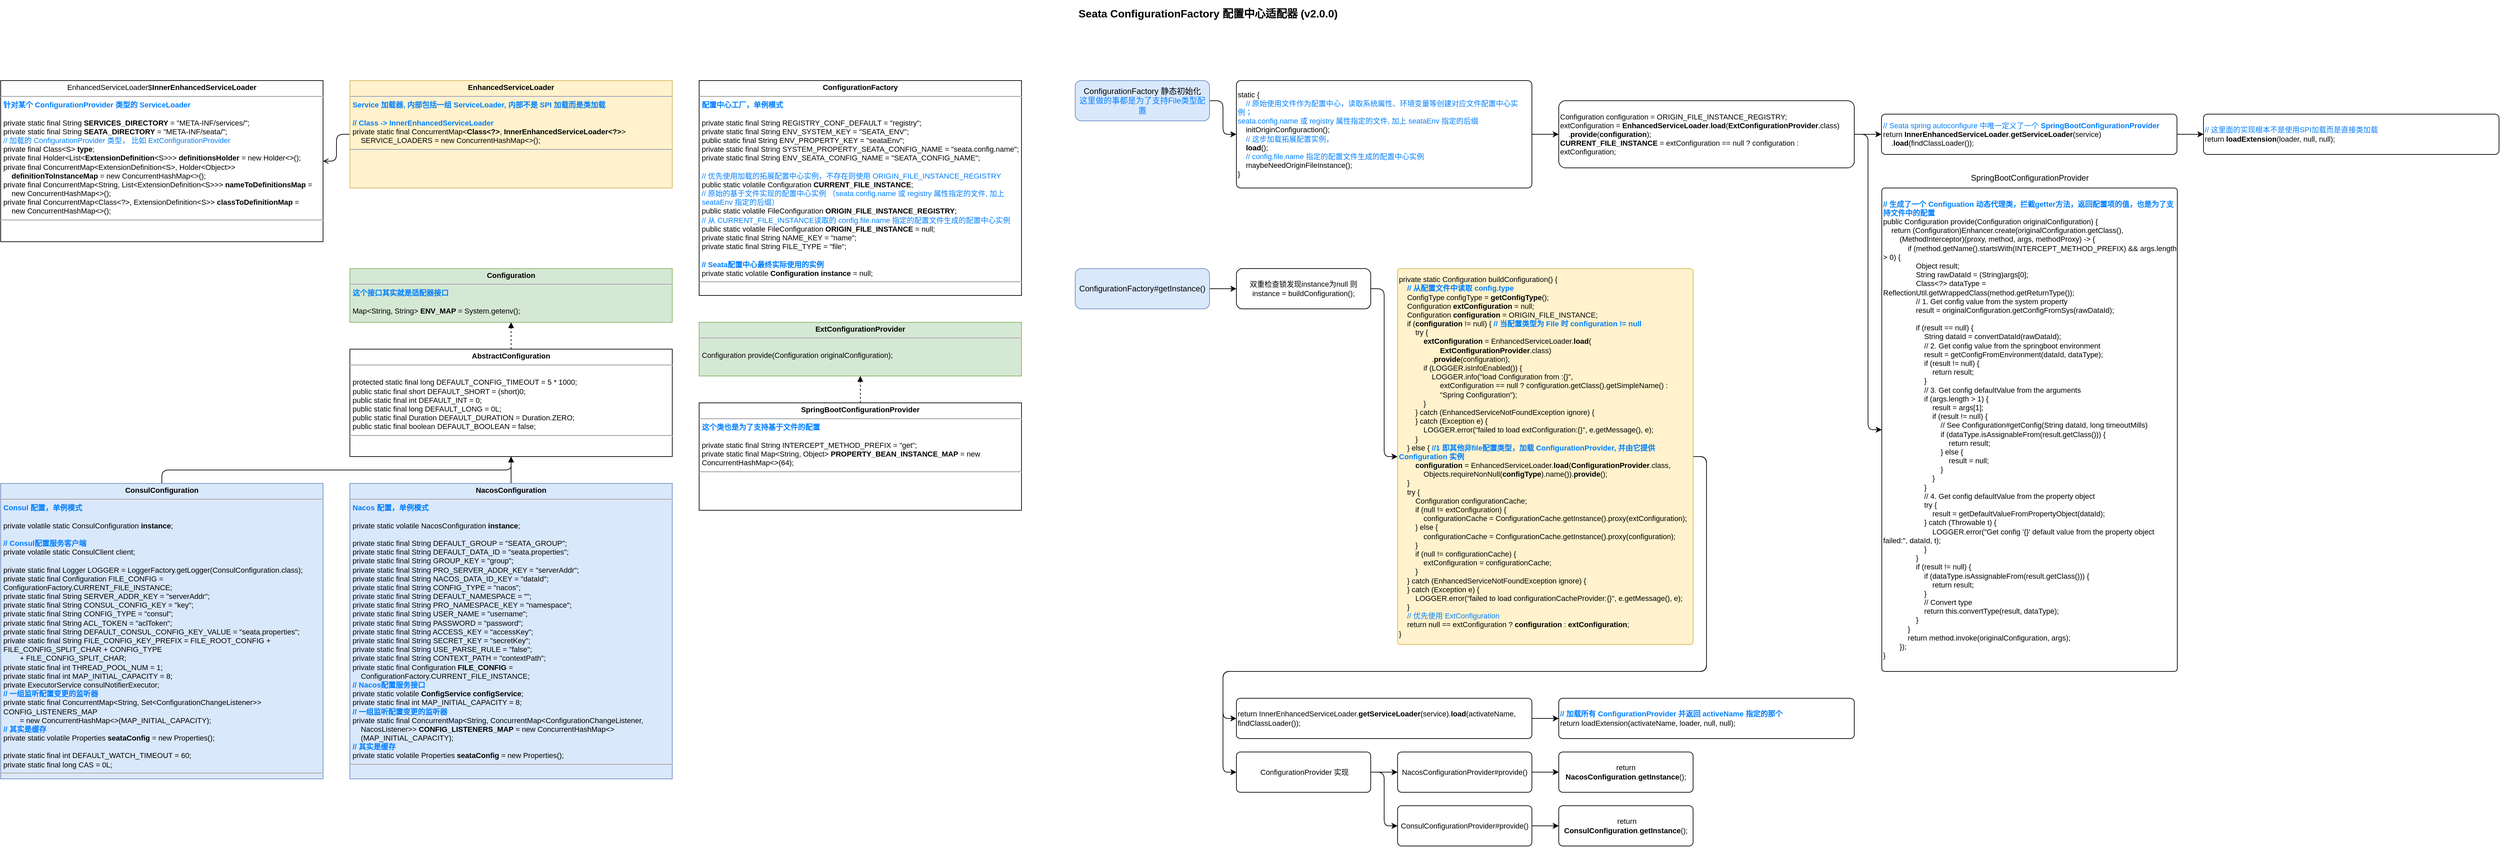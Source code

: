 <mxfile version="21.6.5" type="device">
  <diagram name="第 1 页" id="FqIYc_zt7q6oJe4R-_Ym">
    <mxGraphModel dx="3341" dy="1034" grid="1" gridSize="10" guides="1" tooltips="1" connect="1" arrows="1" fold="1" page="1" pageScale="1" pageWidth="827" pageHeight="1169" math="0" shadow="0">
      <root>
        <mxCell id="0" />
        <mxCell id="1" parent="0" />
        <mxCell id="ArM1LGA4sBmxIhtIo9-b-1" value="&lt;h1 style=&quot;font-size: 16px;&quot;&gt;&lt;font style=&quot;font-size: 16px;&quot;&gt;Seata ConfigurationFactory 配置中心适配器 (v2.0.0)&lt;/font&gt;&lt;/h1&gt;&lt;div&gt;&lt;br&gt;&lt;br&gt;&lt;/div&gt;&lt;p&gt;&lt;/p&gt;" style="text;html=1;strokeColor=none;fillColor=none;spacing=5;spacingTop=-20;whiteSpace=wrap;overflow=hidden;rounded=0;" vertex="1" parent="1">
          <mxGeometry x="40" y="10" width="620" height="70" as="geometry" />
        </mxCell>
        <mxCell id="ArM1LGA4sBmxIhtIo9-b-4" value="" style="edgeStyle=orthogonalEdgeStyle;rounded=1;orthogonalLoop=1;jettySize=auto;html=1;" edge="1" parent="1" source="ArM1LGA4sBmxIhtIo9-b-2" target="ArM1LGA4sBmxIhtIo9-b-3">
          <mxGeometry relative="1" as="geometry" />
        </mxCell>
        <mxCell id="ArM1LGA4sBmxIhtIo9-b-2" value="ConfigurationFactory#getInstance()" style="rounded=1;whiteSpace=wrap;html=1;fillColor=#dae8fc;strokeColor=#6c8ebf;" vertex="1" parent="1">
          <mxGeometry x="40" y="400" width="200" height="60" as="geometry" />
        </mxCell>
        <mxCell id="ArM1LGA4sBmxIhtIo9-b-35" value="" style="edgeStyle=orthogonalEdgeStyle;rounded=1;orthogonalLoop=1;jettySize=auto;html=1;fontSize=11;" edge="1" parent="1" source="ArM1LGA4sBmxIhtIo9-b-3" target="ArM1LGA4sBmxIhtIo9-b-34">
          <mxGeometry relative="1" as="geometry" />
        </mxCell>
        <mxCell id="ArM1LGA4sBmxIhtIo9-b-3" value="双重检查锁发现instance为null 则&lt;br style=&quot;font-size: 11px;&quot;&gt;instance = buildConfiguration();" style="rounded=1;whiteSpace=wrap;html=1;fontSize=11;" vertex="1" parent="1">
          <mxGeometry x="280" y="400" width="200" height="60" as="geometry" />
        </mxCell>
        <mxCell id="ArM1LGA4sBmxIhtIo9-b-7" value="" style="edgeStyle=orthogonalEdgeStyle;rounded=1;orthogonalLoop=1;jettySize=auto;html=1;" edge="1" parent="1" source="ArM1LGA4sBmxIhtIo9-b-5" target="ArM1LGA4sBmxIhtIo9-b-6">
          <mxGeometry relative="1" as="geometry" />
        </mxCell>
        <mxCell id="ArM1LGA4sBmxIhtIo9-b-5" value="ConfigurationFactory 静态初始化&lt;br&gt;&lt;font color=&quot;#007fff&quot;&gt;这里做的事都是为了支持File类型配置&lt;/font&gt;" style="rounded=1;whiteSpace=wrap;html=1;fillColor=#dae8fc;strokeColor=#6c8ebf;" vertex="1" parent="1">
          <mxGeometry x="40" y="120" width="200" height="60" as="geometry" />
        </mxCell>
        <mxCell id="ArM1LGA4sBmxIhtIo9-b-10" value="" style="edgeStyle=orthogonalEdgeStyle;rounded=1;orthogonalLoop=1;jettySize=auto;html=1;" edge="1" parent="1" source="ArM1LGA4sBmxIhtIo9-b-6" target="ArM1LGA4sBmxIhtIo9-b-9">
          <mxGeometry relative="1" as="geometry" />
        </mxCell>
        <mxCell id="ArM1LGA4sBmxIhtIo9-b-6" value="&lt;div style=&quot;font-size: 11px;&quot;&gt;static {&lt;/div&gt;&lt;div style=&quot;font-size: 11px;&quot;&gt;&amp;nbsp;&lt;font color=&quot;#007fff&quot;&gt; &amp;nbsp; // 原始使用文件作为配置中心，读取系统属性、环境变量等创建对应文件配置中心实例；&lt;/font&gt;&lt;/div&gt;&lt;font color=&quot;#007fff&quot;&gt;seata.config.name 或 registry 属性指定的文件, 加上 seataEnv 指定的后缀&lt;/font&gt;&lt;div style=&quot;font-size: 11px;&quot;&gt;&amp;nbsp; &amp;nbsp; initOriginConfiguraction();&lt;/div&gt;&lt;div style=&quot;font-size: 11px;&quot;&gt;&lt;font color=&quot;#007fff&quot;&gt;&amp;nbsp; &amp;nbsp; // 这步加载拓展配置实例，&lt;/font&gt;&lt;/div&gt;&lt;div style=&quot;font-size: 11px;&quot;&gt;&amp;nbsp; &amp;nbsp; &lt;b&gt;load&lt;/b&gt;();&lt;/div&gt;&lt;div style=&quot;font-size: 11px;&quot;&gt;&lt;font color=&quot;#007fff&quot;&gt;&amp;nbsp; &amp;nbsp; //&amp;nbsp;config.file.name 指定的配置文件生成的配置中心实例&lt;/font&gt;&lt;/div&gt;&lt;div style=&quot;font-size: 11px;&quot;&gt;&amp;nbsp; &amp;nbsp; maybeNeedOriginFileInstance();&lt;/div&gt;&lt;div style=&quot;font-size: 11px;&quot;&gt;}&lt;/div&gt;" style="rounded=1;whiteSpace=wrap;html=1;align=left;arcSize=4;fontSize=11;" vertex="1" parent="1">
          <mxGeometry x="280" y="120" width="440" height="160" as="geometry" />
        </mxCell>
        <mxCell id="ArM1LGA4sBmxIhtIo9-b-8" value="&lt;p style=&quot;margin: 4px 0px 0px; text-align: center; font-size: 11px;&quot;&gt;&lt;b style=&quot;font-size: 11px;&quot;&gt;ConfigurationFactory&lt;/b&gt;&lt;br style=&quot;font-size: 11px;&quot;&gt;&lt;/p&gt;&lt;hr style=&quot;font-size: 11px;&quot;&gt;&lt;p style=&quot;margin: 0px 0px 0px 4px; font-size: 11px;&quot;&gt;&lt;b&gt;&lt;font color=&quot;#007fff&quot;&gt;配置中心工厂，单例模式&lt;/font&gt;&lt;/b&gt;&lt;/p&gt;&lt;p style=&quot;margin: 0px 0px 0px 4px; font-size: 11px;&quot;&gt;&lt;br&gt;&lt;/p&gt;&lt;p style=&quot;margin: 0px 0px 0px 4px; font-size: 11px;&quot;&gt;private static final String REGISTRY_CONF_DEFAULT = &quot;registry&quot;;&lt;/p&gt;&lt;p style=&quot;margin: 0px 0px 0px 4px; font-size: 11px;&quot;&gt;private static final String ENV_SYSTEM_KEY = &quot;SEATA_ENV&quot;;&lt;/p&gt;&lt;p style=&quot;margin: 0px 0px 0px 4px; font-size: 11px;&quot;&gt;public static final String ENV_PROPERTY_KEY = &quot;seataEnv&quot;;&lt;/p&gt;&lt;p style=&quot;margin: 0px 0px 0px 4px; font-size: 11px;&quot;&gt;private static final String SYSTEM_PROPERTY_SEATA_CONFIG_NAME = &quot;seata.config.name&quot;;&lt;/p&gt;&lt;p style=&quot;margin: 0px 0px 0px 4px; font-size: 11px;&quot;&gt;private static final String ENV_SEATA_CONFIG_NAME = &quot;SEATA_CONFIG_NAME&quot;;&lt;/p&gt;&lt;p style=&quot;margin: 0px 0px 0px 4px; font-size: 11px;&quot;&gt;&lt;br&gt;&lt;/p&gt;&lt;p style=&quot;margin: 0px 0px 0px 4px; font-size: 11px;&quot;&gt;&lt;font color=&quot;#007fff&quot;&gt;// 优先使用加载的拓展配置中心实例，不存在则使用&amp;nbsp;ORIGIN_FILE_INSTANCE_REGISTRY&lt;/font&gt;&lt;/p&gt;&lt;p style=&quot;margin: 0px 0px 0px 4px; font-size: 11px;&quot;&gt;public static volatile Configuration &lt;b&gt;CURRENT_FILE_INSTANCE&lt;/b&gt;;&lt;/p&gt;&lt;p style=&quot;margin: 0px 0px 0px 4px; font-size: 11px;&quot;&gt;&lt;font color=&quot;#007fff&quot;&gt;// 原始的基于文件实现的配置中心实例 （seata.config.name 或 registry 属性指定的文件, 加上 seataEnv 指定的后缀）&lt;/font&gt;&lt;/p&gt;&lt;p style=&quot;margin: 0px 0px 0px 4px; font-size: 11px;&quot;&gt;public static volatile FileConfiguration &lt;b&gt;ORIGIN_FILE_INSTANCE_REGISTRY&lt;/b&gt;;&lt;/p&gt;&lt;p style=&quot;margin: 0px 0px 0px 4px; font-size: 11px;&quot;&gt;&lt;font color=&quot;#007fff&quot;&gt;// 从 CURRENT_FILE_INSTANCE读取的&amp;nbsp;&lt;/font&gt;&lt;font color=&quot;#007fff&quot;&gt;config.file.name 指定的配置文件生成的配置中心实例&lt;/font&gt;&lt;/p&gt;&lt;p style=&quot;margin: 0px 0px 0px 4px; font-size: 11px;&quot;&gt;public static volatile FileConfiguration &lt;b&gt;ORIGIN_FILE_INSTANCE&lt;/b&gt; = null;&lt;/p&gt;&lt;p style=&quot;margin: 0px 0px 0px 4px;&quot;&gt;private static final String NAME_KEY = &quot;name&quot;;&lt;/p&gt;&lt;p style=&quot;margin: 0px 0px 0px 4px;&quot;&gt;private static final String FILE_TYPE = &quot;file&quot;;&lt;/p&gt;&lt;p style=&quot;margin: 0px 0px 0px 4px;&quot;&gt;&lt;span style=&quot;background-color: initial;&quot;&gt;&lt;br&gt;&lt;/span&gt;&lt;/p&gt;&lt;p style=&quot;margin: 0px 0px 0px 4px;&quot;&gt;&lt;span style=&quot;background-color: initial;&quot;&gt;&lt;b&gt;&lt;font color=&quot;#007fff&quot;&gt;// Seata配置中心最终实际使用的实例&lt;/font&gt;&lt;/b&gt;&lt;/span&gt;&lt;/p&gt;&lt;p style=&quot;margin: 0px 0px 0px 4px;&quot;&gt;&lt;span style=&quot;background-color: initial;&quot;&gt;private static volatile &lt;b&gt;Configuration&lt;/b&gt; &lt;b&gt;instance&lt;/b&gt; = null;&lt;/span&gt;&lt;br&gt;&lt;/p&gt;&lt;hr style=&quot;font-size: 11px;&quot;&gt;&lt;p style=&quot;margin: 0px 0px 0px 4px; font-size: 11px;&quot;&gt;&lt;br&gt;&lt;/p&gt;" style="verticalAlign=top;align=left;overflow=fill;fontSize=11;fontFamily=Helvetica;html=1;whiteSpace=wrap;" vertex="1" parent="1">
          <mxGeometry x="-520" y="120" width="480" height="320" as="geometry" />
        </mxCell>
        <mxCell id="ArM1LGA4sBmxIhtIo9-b-22" value="" style="edgeStyle=orthogonalEdgeStyle;rounded=1;orthogonalLoop=1;jettySize=auto;html=1;" edge="1" parent="1" source="ArM1LGA4sBmxIhtIo9-b-9" target="ArM1LGA4sBmxIhtIo9-b-21">
          <mxGeometry relative="1" as="geometry" />
        </mxCell>
        <mxCell id="ArM1LGA4sBmxIhtIo9-b-32" style="edgeStyle=orthogonalEdgeStyle;rounded=1;orthogonalLoop=1;jettySize=auto;html=1;exitX=1;exitY=0.5;exitDx=0;exitDy=0;entryX=0;entryY=0.5;entryDx=0;entryDy=0;" edge="1" parent="1" source="ArM1LGA4sBmxIhtIo9-b-9" target="ArM1LGA4sBmxIhtIo9-b-29">
          <mxGeometry relative="1" as="geometry" />
        </mxCell>
        <mxCell id="ArM1LGA4sBmxIhtIo9-b-9" value="&lt;div style=&quot;&quot;&gt;Configuration configuration = ORIGIN_FILE_INSTANCE_REGISTRY;&lt;br&gt;&lt;/div&gt;&lt;div style=&quot;&quot;&gt;extConfiguration = &lt;b&gt;EnhancedServiceLoader&lt;/b&gt;.&lt;b&gt;load&lt;/b&gt;(&lt;b&gt;ExtConfigurationProvider&lt;/b&gt;.class)&lt;br&gt;&amp;nbsp; &amp;nbsp; .&lt;b&gt;provide&lt;/b&gt;(&lt;b&gt;configuration&lt;/b&gt;);&lt;br&gt;&lt;/div&gt;&lt;div style=&quot;&quot;&gt;&lt;b&gt;CURRENT_FILE_INSTANCE&lt;/b&gt; = extConfiguration == null ? configuration : extConfiguration;&lt;br&gt;&lt;/div&gt;" style="rounded=1;whiteSpace=wrap;html=1;align=left;arcSize=10;fontSize=11;" vertex="1" parent="1">
          <mxGeometry x="760" y="150" width="440" height="100" as="geometry" />
        </mxCell>
        <mxCell id="ArM1LGA4sBmxIhtIo9-b-11" value="&lt;p style=&quot;margin: 4px 0px 0px; text-align: center;&quot;&gt;&lt;b&gt;Configuration&lt;/b&gt;&lt;br style=&quot;font-size: 11px;&quot;&gt;&lt;/p&gt;&lt;hr style=&quot;font-size: 11px;&quot;&gt;&lt;p style=&quot;margin: 0px 0px 0px 4px; font-size: 11px;&quot;&gt;&lt;b&gt;&lt;font color=&quot;#007fff&quot;&gt;这个接口其实就是适配器接口&lt;/font&gt;&lt;/b&gt;&lt;/p&gt;&lt;p style=&quot;margin: 0px 0px 0px 4px; font-size: 11px;&quot;&gt;&lt;br&gt;&lt;/p&gt;&lt;p style=&quot;margin: 0px 0px 0px 4px;&quot;&gt;Map&amp;lt;String, String&amp;gt; &lt;b&gt;ENV_MAP&lt;/b&gt; = System.getenv();&lt;br&gt;&lt;/p&gt;&lt;p style=&quot;margin: 0px 0px 0px 4px; font-size: 11px;&quot;&gt;&lt;br&gt;&lt;/p&gt;" style="verticalAlign=top;align=left;overflow=fill;fontSize=11;fontFamily=Helvetica;html=1;whiteSpace=wrap;fillColor=#d5e8d4;strokeColor=#82b366;" vertex="1" parent="1">
          <mxGeometry x="-1040" y="400" width="480" height="80" as="geometry" />
        </mxCell>
        <mxCell id="ArM1LGA4sBmxIhtIo9-b-17" style="edgeStyle=orthogonalEdgeStyle;rounded=1;orthogonalLoop=1;jettySize=auto;html=1;exitX=0.5;exitY=0;exitDx=0;exitDy=0;entryX=0.5;entryY=1;entryDx=0;entryDy=0;endArrow=block;endFill=1;dashed=1;" edge="1" parent="1" source="ArM1LGA4sBmxIhtIo9-b-15" target="ArM1LGA4sBmxIhtIo9-b-11">
          <mxGeometry relative="1" as="geometry" />
        </mxCell>
        <mxCell id="ArM1LGA4sBmxIhtIo9-b-15" value="&lt;p style=&quot;margin: 4px 0px 0px; text-align: center;&quot;&gt;&lt;b&gt;AbstractConfiguration&lt;/b&gt;&lt;br style=&quot;font-size: 11px;&quot;&gt;&lt;/p&gt;&lt;hr style=&quot;font-size: 11px;&quot;&gt;&lt;p style=&quot;margin: 0px 0px 0px 4px; font-size: 11px;&quot;&gt;&lt;br&gt;&lt;/p&gt;&lt;p style=&quot;margin: 0px 0px 0px 4px;&quot;&gt;protected static final long DEFAULT_CONFIG_TIMEOUT = 5 * 1000;&lt;/p&gt;&lt;p style=&quot;margin: 0px 0px 0px 4px;&quot;&gt;public static final short DEFAULT_SHORT = (short)0;&lt;/p&gt;&lt;p style=&quot;margin: 0px 0px 0px 4px;&quot;&gt;public static final int DEFAULT_INT = 0;&lt;/p&gt;&lt;p style=&quot;margin: 0px 0px 0px 4px;&quot;&gt;public static final long DEFAULT_LONG = 0L;&lt;/p&gt;&lt;p style=&quot;margin: 0px 0px 0px 4px;&quot;&gt;public static final Duration DEFAULT_DURATION = Duration.ZERO;&lt;/p&gt;&lt;p style=&quot;margin: 0px 0px 0px 4px;&quot;&gt;public static final boolean DEFAULT_BOOLEAN = false;&lt;/p&gt;&lt;hr style=&quot;font-size: 11px;&quot;&gt;&lt;p style=&quot;margin: 0px 0px 0px 4px; font-size: 11px;&quot;&gt;&lt;br&gt;&lt;/p&gt;" style="verticalAlign=top;align=left;overflow=fill;fontSize=11;fontFamily=Helvetica;html=1;whiteSpace=wrap;" vertex="1" parent="1">
          <mxGeometry x="-1040" y="520" width="480" height="160" as="geometry" />
        </mxCell>
        <mxCell id="ArM1LGA4sBmxIhtIo9-b-18" style="edgeStyle=orthogonalEdgeStyle;rounded=1;orthogonalLoop=1;jettySize=auto;html=1;exitX=0.5;exitY=0;exitDx=0;exitDy=0;endArrow=block;endFill=1;" edge="1" parent="1" source="ArM1LGA4sBmxIhtIo9-b-16" target="ArM1LGA4sBmxIhtIo9-b-15">
          <mxGeometry relative="1" as="geometry" />
        </mxCell>
        <mxCell id="ArM1LGA4sBmxIhtIo9-b-16" value="&lt;p style=&quot;margin: 4px 0px 0px; text-align: center;&quot;&gt;&lt;b&gt;NacosConfiguration&lt;/b&gt;&lt;br style=&quot;font-size: 11px;&quot;&gt;&lt;/p&gt;&lt;hr style=&quot;font-size: 11px;&quot;&gt;&lt;p style=&quot;margin: 0px 0px 0px 4px; font-size: 11px;&quot;&gt;&lt;b&gt;&lt;font color=&quot;#007fff&quot;&gt;Nacos 配置，单例模式&lt;/font&gt;&lt;/b&gt;&lt;/p&gt;&lt;p style=&quot;margin: 0px 0px 0px 4px; font-size: 11px;&quot;&gt;&lt;br&gt;&lt;/p&gt;&lt;p style=&quot;margin: 0px 0px 0px 4px;&quot;&gt;private static volatile NacosConfiguration &lt;b&gt;instance&lt;/b&gt;;&lt;/p&gt;&lt;p style=&quot;margin: 0px 0px 0px 4px;&quot;&gt;&lt;br&gt;&lt;/p&gt;&lt;p style=&quot;margin: 0px 0px 0px 4px;&quot;&gt;private static final String DEFAULT_GROUP = &quot;SEATA_GROUP&quot;;&lt;/p&gt;&lt;p style=&quot;margin: 0px 0px 0px 4px;&quot;&gt;private static final String DEFAULT_DATA_ID = &quot;seata.properties&quot;;&lt;/p&gt;&lt;p style=&quot;margin: 0px 0px 0px 4px;&quot;&gt;private static final String GROUP_KEY = &quot;group&quot;;&lt;/p&gt;&lt;p style=&quot;margin: 0px 0px 0px 4px;&quot;&gt;private static final String PRO_SERVER_ADDR_KEY = &quot;serverAddr&quot;;&lt;/p&gt;&lt;p style=&quot;margin: 0px 0px 0px 4px;&quot;&gt;private static final String NACOS_DATA_ID_KEY = &quot;dataId&quot;;&lt;/p&gt;&lt;p style=&quot;margin: 0px 0px 0px 4px;&quot;&gt;private static final String CONFIG_TYPE = &quot;nacos&quot;;&lt;/p&gt;&lt;p style=&quot;margin: 0px 0px 0px 4px;&quot;&gt;private static final String DEFAULT_NAMESPACE = &quot;&quot;;&lt;/p&gt;&lt;p style=&quot;margin: 0px 0px 0px 4px;&quot;&gt;private static final String PRO_NAMESPACE_KEY = &quot;namespace&quot;;&lt;/p&gt;&lt;p style=&quot;margin: 0px 0px 0px 4px;&quot;&gt;private static final String USER_NAME = &quot;username&quot;;&lt;/p&gt;&lt;p style=&quot;margin: 0px 0px 0px 4px;&quot;&gt;private static final String PASSWORD = &quot;password&quot;;&lt;/p&gt;&lt;p style=&quot;margin: 0px 0px 0px 4px;&quot;&gt;private static final String ACCESS_KEY = &quot;accessKey&quot;;&lt;/p&gt;&lt;p style=&quot;margin: 0px 0px 0px 4px;&quot;&gt;private static final String SECRET_KEY = &quot;secretKey&quot;;&lt;/p&gt;&lt;p style=&quot;margin: 0px 0px 0px 4px;&quot;&gt;private static final String USE_PARSE_RULE = &quot;false&quot;;&lt;/p&gt;&lt;p style=&quot;margin: 0px 0px 0px 4px;&quot;&gt;private static final String CONTEXT_PATH = &quot;contextPath&quot;;&lt;/p&gt;&lt;p style=&quot;margin: 0px 0px 0px 4px;&quot;&gt;private static final Configuration &lt;b&gt;FILE_CONFIG&lt;/b&gt; = &lt;br&gt;&amp;nbsp; &amp;nbsp; ConfigurationFactory.CURRENT_FILE_INSTANCE;&lt;/p&gt;&lt;p style=&quot;margin: 0px 0px 0px 4px;&quot;&gt;&lt;font color=&quot;#007fff&quot;&gt;&lt;b&gt;// Nacos配置服务接口&lt;/b&gt;&lt;/font&gt;&lt;/p&gt;&lt;p style=&quot;margin: 0px 0px 0px 4px;&quot;&gt;private static volatile &lt;b&gt;ConfigService&lt;/b&gt; &lt;b&gt;configService&lt;/b&gt;;&lt;/p&gt;&lt;p style=&quot;margin: 0px 0px 0px 4px;&quot;&gt;private static final int MAP_INITIAL_CAPACITY = 8;&lt;/p&gt;&lt;p style=&quot;margin: 0px 0px 0px 4px;&quot;&gt;&lt;font color=&quot;#007fff&quot;&gt;&lt;b&gt;// 一组监听配置变更的监听器&lt;/b&gt;&lt;/font&gt;&lt;/p&gt;&lt;p style=&quot;margin: 0px 0px 0px 4px;&quot;&gt;private static final ConcurrentMap&amp;lt;String, ConcurrentMap&amp;lt;ConfigurationChangeListener, &lt;br&gt;&amp;nbsp; &amp;nbsp; NacosListener&amp;gt;&amp;gt; &lt;b&gt;CONFIG_LISTENERS_MAP&lt;/b&gt;&amp;nbsp;&lt;span style=&quot;background-color: initial;&quot;&gt;= new ConcurrentHashMap&amp;lt;&amp;gt;&lt;br&gt;&amp;nbsp; &amp;nbsp; (MAP_INITIAL_CAPACITY);&lt;/span&gt;&lt;/p&gt;&lt;p style=&quot;margin: 0px 0px 0px 4px;&quot;&gt;&lt;span style=&quot;background-color: initial;&quot;&gt;&lt;font color=&quot;#007fff&quot;&gt;&lt;b&gt;// 其实是缓存&lt;/b&gt;&lt;/font&gt;&lt;/span&gt;&lt;/p&gt;&lt;p style=&quot;margin: 0px 0px 0px 4px;&quot;&gt;private static volatile Properties &lt;b&gt;seataConfig&lt;/b&gt; = new Properties();&lt;/p&gt;&lt;hr style=&quot;font-size: 11px;&quot;&gt;&lt;p style=&quot;margin: 0px 0px 0px 4px; font-size: 11px;&quot;&gt;&lt;br&gt;&lt;/p&gt;" style="verticalAlign=top;align=left;overflow=fill;fontSize=11;fontFamily=Helvetica;html=1;whiteSpace=wrap;fillColor=#dae8fc;strokeColor=#6c8ebf;" vertex="1" parent="1">
          <mxGeometry x="-1040" y="720" width="480" height="440" as="geometry" />
        </mxCell>
        <mxCell id="ArM1LGA4sBmxIhtIo9-b-20" style="edgeStyle=orthogonalEdgeStyle;rounded=1;orthogonalLoop=1;jettySize=auto;html=1;exitX=0.5;exitY=0;exitDx=0;exitDy=0;entryX=0.5;entryY=1;entryDx=0;entryDy=0;endArrow=block;endFill=1;" edge="1" parent="1" source="ArM1LGA4sBmxIhtIo9-b-19" target="ArM1LGA4sBmxIhtIo9-b-15">
          <mxGeometry relative="1" as="geometry">
            <Array as="points">
              <mxPoint x="-1320" y="700" />
              <mxPoint x="-800" y="700" />
            </Array>
          </mxGeometry>
        </mxCell>
        <mxCell id="ArM1LGA4sBmxIhtIo9-b-19" value="&lt;p style=&quot;margin: 4px 0px 0px; text-align: center;&quot;&gt;&lt;b&gt;ConsulConfiguration&lt;/b&gt;&lt;br style=&quot;font-size: 11px;&quot;&gt;&lt;/p&gt;&lt;hr style=&quot;font-size: 11px;&quot;&gt;&lt;p style=&quot;margin: 0px 0px 0px 4px; font-size: 11px;&quot;&gt;&lt;b&gt;&lt;font color=&quot;#007fff&quot;&gt;Consul 配置，单例模式&lt;/font&gt;&lt;/b&gt;&lt;/p&gt;&lt;p style=&quot;margin: 0px 0px 0px 4px; font-size: 11px;&quot;&gt;&lt;br&gt;&lt;/p&gt;&lt;p style=&quot;margin: 0px 0px 0px 4px;&quot;&gt;private volatile static ConsulConfiguration &lt;b&gt;instance&lt;/b&gt;;&lt;/p&gt;&lt;p style=&quot;margin: 0px 0px 0px 4px;&quot;&gt;&lt;br&gt;&lt;/p&gt;&lt;p style=&quot;margin: 0px 0px 0px 4px;&quot;&gt;&lt;font color=&quot;#007fff&quot;&gt;&lt;b&gt;// Consul配置服务客户端&lt;/b&gt;&lt;/font&gt;&lt;/p&gt;&lt;p style=&quot;margin: 0px 0px 0px 4px;&quot;&gt;private volatile static ConsulClient client;&lt;/p&gt;&lt;p style=&quot;margin: 0px 0px 0px 4px;&quot;&gt;&lt;br&gt;&lt;/p&gt;&lt;p style=&quot;margin: 0px 0px 0px 4px;&quot;&gt;private static final Logger LOGGER = LoggerFactory.getLogger(ConsulConfiguration.class);&lt;/p&gt;&lt;p style=&quot;margin: 0px 0px 0px 4px;&quot;&gt;private static final Configuration FILE_CONFIG = ConfigurationFactory.CURRENT_FILE_INSTANCE;&lt;/p&gt;&lt;p style=&quot;margin: 0px 0px 0px 4px;&quot;&gt;private static final String SERVER_ADDR_KEY = &quot;serverAddr&quot;;&lt;/p&gt;&lt;p style=&quot;margin: 0px 0px 0px 4px;&quot;&gt;private static final String CONSUL_CONFIG_KEY = &quot;key&quot;;&lt;/p&gt;&lt;p style=&quot;margin: 0px 0px 0px 4px;&quot;&gt;private static final String CONFIG_TYPE = &quot;consul&quot;;&lt;/p&gt;&lt;p style=&quot;margin: 0px 0px 0px 4px;&quot;&gt;private static final String ACL_TOKEN = &quot;aclToken&quot;;&lt;/p&gt;&lt;p style=&quot;margin: 0px 0px 0px 4px;&quot;&gt;private static final String DEFAULT_CONSUL_CONFIG_KEY_VALUE = &quot;seata.properties&quot;;&lt;/p&gt;&lt;p style=&quot;margin: 0px 0px 0px 4px;&quot;&gt;private static final String FILE_CONFIG_KEY_PREFIX = FILE_ROOT_CONFIG + FILE_CONFIG_SPLIT_CHAR + CONFIG_TYPE&lt;/p&gt;&lt;p style=&quot;margin: 0px 0px 0px 4px;&quot;&gt;&amp;nbsp; &amp;nbsp; &amp;nbsp; &amp;nbsp; + FILE_CONFIG_SPLIT_CHAR;&lt;/p&gt;&lt;p style=&quot;margin: 0px 0px 0px 4px;&quot;&gt;private static final int THREAD_POOL_NUM = 1;&lt;/p&gt;&lt;p style=&quot;margin: 0px 0px 0px 4px;&quot;&gt;private static final int MAP_INITIAL_CAPACITY = 8;&lt;/p&gt;&lt;p style=&quot;margin: 0px 0px 0px 4px;&quot;&gt;private ExecutorService consulNotifierExecutor;&lt;/p&gt;&lt;p style=&quot;margin: 0px 0px 0px 4px;&quot;&gt;&lt;font color=&quot;#007fff&quot;&gt;&lt;b&gt;// 一组监听配置变更的监听器&lt;/b&gt;&lt;/font&gt;&lt;/p&gt;&lt;p style=&quot;margin: 0px 0px 0px 4px;&quot;&gt;private static final ConcurrentMap&amp;lt;String, Set&amp;lt;ConfigurationChangeListener&amp;gt;&amp;gt; CONFIG_LISTENERS_MAP&lt;/p&gt;&lt;p style=&quot;margin: 0px 0px 0px 4px;&quot;&gt;&amp;nbsp; &amp;nbsp; &amp;nbsp; &amp;nbsp; = new ConcurrentHashMap&amp;lt;&amp;gt;(MAP_INITIAL_CAPACITY);&lt;/p&gt;&lt;p style=&quot;margin: 0px 0px 0px 4px;&quot;&gt;&lt;font color=&quot;#007fff&quot;&gt;&lt;b&gt;// 其实是缓存&lt;/b&gt;&lt;/font&gt;&lt;/p&gt;&lt;p style=&quot;margin: 0px 0px 0px 4px;&quot;&gt;private static volatile Properties &lt;b&gt;seataConfig&lt;/b&gt; = new Properties();&lt;/p&gt;&lt;p style=&quot;margin: 0px 0px 0px 4px;&quot;&gt;&lt;br&gt;&lt;/p&gt;&lt;p style=&quot;margin: 0px 0px 0px 4px;&quot;&gt;private static final int DEFAULT_WATCH_TIMEOUT = 60;&lt;/p&gt;&lt;p style=&quot;margin: 0px 0px 0px 4px;&quot;&gt;private static final long CAS = 0L;&lt;/p&gt;&lt;hr style=&quot;font-size: 11px;&quot;&gt;&lt;p style=&quot;margin: 0px 0px 0px 4px; font-size: 11px;&quot;&gt;&lt;br&gt;&lt;/p&gt;" style="verticalAlign=top;align=left;overflow=fill;fontSize=11;fontFamily=Helvetica;html=1;whiteSpace=wrap;fillColor=#dae8fc;strokeColor=#6c8ebf;" vertex="1" parent="1">
          <mxGeometry x="-1560" y="720" width="480" height="440" as="geometry" />
        </mxCell>
        <mxCell id="ArM1LGA4sBmxIhtIo9-b-31" value="" style="edgeStyle=orthogonalEdgeStyle;rounded=1;orthogonalLoop=1;jettySize=auto;html=1;" edge="1" parent="1" source="ArM1LGA4sBmxIhtIo9-b-21" target="ArM1LGA4sBmxIhtIo9-b-30">
          <mxGeometry relative="1" as="geometry" />
        </mxCell>
        <mxCell id="ArM1LGA4sBmxIhtIo9-b-21" value="&lt;div style=&quot;&quot;&gt;&lt;font color=&quot;#007fff&quot;&gt;// Seata spring autoconfigure 中唯一定义了一个 &lt;b&gt;SpringBootConfigurationProvider&lt;/b&gt;&lt;br&gt;&lt;/font&gt;&lt;/div&gt;&lt;div style=&quot;&quot;&gt;return &lt;b&gt;InnerEnhancedServiceLoader&lt;/b&gt;.&lt;b&gt;getServiceLoader&lt;/b&gt;(service)&lt;br&gt;&amp;nbsp; &amp;nbsp; .&lt;b&gt;load&lt;/b&gt;(findClassLoader());&lt;br&gt;&lt;/div&gt;" style="rounded=1;whiteSpace=wrap;html=1;align=left;arcSize=10;fontSize=11;" vertex="1" parent="1">
          <mxGeometry x="1240.5" y="170" width="440" height="60" as="geometry" />
        </mxCell>
        <mxCell id="ArM1LGA4sBmxIhtIo9-b-26" style="edgeStyle=orthogonalEdgeStyle;rounded=1;orthogonalLoop=1;jettySize=auto;html=1;exitX=0;exitY=0.5;exitDx=0;exitDy=0;endArrow=open;endFill=0;" edge="1" parent="1" source="ArM1LGA4sBmxIhtIo9-b-23" target="ArM1LGA4sBmxIhtIo9-b-24">
          <mxGeometry relative="1" as="geometry" />
        </mxCell>
        <mxCell id="ArM1LGA4sBmxIhtIo9-b-23" value="&lt;p style=&quot;margin: 4px 0px 0px; text-align: center;&quot;&gt;&lt;b&gt;EnhancedServiceLoader&lt;/b&gt;&lt;br style=&quot;font-size: 11px;&quot;&gt;&lt;/p&gt;&lt;hr style=&quot;font-size: 11px;&quot;&gt;&lt;p style=&quot;margin: 0px 0px 0px 4px; font-size: 11px;&quot;&gt;&lt;font color=&quot;#007fff&quot;&gt;&lt;b&gt;Service 加载器, 内部包括一组 ServiceLoader, 内部不是 SPI 加载而是类加载&lt;/b&gt;&lt;/font&gt;&lt;/p&gt;&lt;p style=&quot;margin: 0px 0px 0px 4px; font-size: 11px;&quot;&gt;&lt;font color=&quot;#007fff&quot;&gt;&lt;b&gt;&lt;br&gt;&lt;/b&gt;&lt;/font&gt;&lt;/p&gt;&lt;p style=&quot;margin: 0px 0px 0px 4px; font-size: 11px;&quot;&gt;&lt;font color=&quot;#007fff&quot;&gt;&lt;b&gt;// Class -&amp;gt; InnerEnhancedServiceLoader&amp;nbsp;&amp;nbsp;&lt;/b&gt;&lt;/font&gt;&lt;/p&gt;&lt;p style=&quot;margin: 0px 0px 0px 4px;&quot;&gt;private static final ConcurrentMap&amp;lt;&lt;b&gt;Class&amp;lt;?&amp;gt;&lt;/b&gt;, &lt;b&gt;InnerEnhancedServiceLoader&amp;lt;?&amp;gt;&lt;/b&gt;&amp;gt; &lt;br&gt;&amp;nbsp; &amp;nbsp; SERVICE_LOADERS =&amp;nbsp;&lt;span style=&quot;background-color: initial;&quot;&gt;new ConcurrentHashMap&amp;lt;&amp;gt;();&lt;/span&gt;&lt;/p&gt;&lt;hr style=&quot;font-size: 11px;&quot;&gt;&lt;p style=&quot;margin: 0px 0px 0px 4px; font-size: 11px;&quot;&gt;&lt;br&gt;&lt;/p&gt;" style="verticalAlign=top;align=left;overflow=fill;fontSize=11;fontFamily=Helvetica;html=1;whiteSpace=wrap;fillColor=#fff2cc;strokeColor=#d6b656;" vertex="1" parent="1">
          <mxGeometry x="-1040" y="120" width="480" height="160" as="geometry" />
        </mxCell>
        <mxCell id="ArM1LGA4sBmxIhtIo9-b-24" value="&lt;p style=&quot;margin: 4px 0px 0px; text-align: center;&quot;&gt;EnhancedServiceLoader$&lt;b style=&quot;background-color: initial;&quot;&gt;InnerEnhancedServiceLoader&lt;/b&gt;&lt;/p&gt;&lt;hr style=&quot;font-size: 11px;&quot;&gt;&lt;p style=&quot;margin: 0px 0px 0px 4px; font-size: 11px;&quot;&gt;&lt;font color=&quot;#007fff&quot;&gt;&lt;b&gt;针对某个 ConfigurationProvider 类型的 ServiceLoader&lt;/b&gt;&lt;/font&gt;&lt;/p&gt;&lt;p style=&quot;margin: 0px 0px 0px 4px; font-size: 11px;&quot;&gt;&lt;font color=&quot;#007fff&quot;&gt;&lt;b&gt;&lt;br&gt;&lt;/b&gt;&lt;/font&gt;&lt;/p&gt;&lt;p style=&quot;margin: 0px 0px 0px 4px; font-size: 11px;&quot;&gt;&lt;span style=&quot;background-color: initial;&quot;&gt;private static final String &lt;b&gt;SERVICES_DIRECTORY&lt;/b&gt; = &quot;META-INF/services/&quot;;&lt;/span&gt;&lt;br&gt;&lt;/p&gt;&lt;p style=&quot;margin: 0px 0px 0px 4px;&quot;&gt;private static final String &lt;b&gt;SEATA_DIRECTORY&lt;/b&gt; = &quot;META-INF/seata/&quot;;&lt;/p&gt;&lt;p style=&quot;margin: 0px 0px 0px 4px;&quot;&gt;&lt;font color=&quot;#007fff&quot;&gt;// 加载的 ConfigurationProvider&amp;nbsp;&lt;/font&gt;&lt;font color=&quot;#007fff&quot;&gt;类型， 比如 ExtConfigurationProvider&lt;/font&gt;&lt;/p&gt;&lt;p style=&quot;margin: 0px 0px 0px 4px;&quot;&gt;private final Class&amp;lt;S&amp;gt; &lt;b&gt;type&lt;/b&gt;;&lt;/p&gt;&lt;p style=&quot;margin: 0px 0px 0px 4px;&quot;&gt;private final Holder&amp;lt;List&amp;lt;&lt;b&gt;ExtensionDefinition&lt;/b&gt;&amp;lt;S&amp;gt;&amp;gt;&amp;gt; &lt;b&gt;definitionsHolder&lt;/b&gt; = new Holder&amp;lt;&amp;gt;();&lt;/p&gt;&lt;p style=&quot;margin: 0px 0px 0px 4px;&quot;&gt;private final ConcurrentMap&amp;lt;ExtensionDefinition&amp;lt;S&amp;gt;, Holder&amp;lt;Object&amp;gt;&amp;gt; &lt;br&gt;&lt;b&gt;&amp;nbsp; &amp;nbsp; definitionToInstanceMap&amp;nbsp;&lt;/b&gt;=&amp;nbsp;&lt;span style=&quot;background-color: initial;&quot;&gt;new ConcurrentHashMap&amp;lt;&amp;gt;();&lt;/span&gt;&lt;/p&gt;&lt;p style=&quot;margin: 0px 0px 0px 4px;&quot;&gt;private final ConcurrentMap&amp;lt;String, List&amp;lt;ExtensionDefinition&amp;lt;S&amp;gt;&amp;gt;&amp;gt; &lt;b&gt;nameToDefinitionsMap&lt;/b&gt; = &lt;br&gt;&amp;nbsp; &amp;nbsp; new ConcurrentHashMap&amp;lt;&amp;gt;();&lt;/p&gt;&lt;p style=&quot;margin: 0px 0px 0px 4px;&quot;&gt;private final ConcurrentMap&amp;lt;Class&amp;lt;?&amp;gt;, ExtensionDefinition&amp;lt;S&amp;gt;&amp;gt; &lt;b&gt;classToDefinitionMap&lt;/b&gt; = &lt;br&gt;&amp;nbsp; &amp;nbsp; new ConcurrentHashMap&amp;lt;&amp;gt;();&lt;/p&gt;&lt;hr style=&quot;font-size: 11px;&quot;&gt;&lt;p style=&quot;margin: 0px 0px 0px 4px; font-size: 11px;&quot;&gt;&lt;br&gt;&lt;/p&gt;" style="verticalAlign=top;align=left;overflow=fill;fontSize=11;fontFamily=Helvetica;html=1;whiteSpace=wrap;" vertex="1" parent="1">
          <mxGeometry x="-1560" y="120" width="480" height="240" as="geometry" />
        </mxCell>
        <mxCell id="ArM1LGA4sBmxIhtIo9-b-25" value="&lt;p style=&quot;margin: 4px 0px 0px; text-align: center;&quot;&gt;&lt;b&gt;ExtConfigurationProvider&lt;/b&gt;&lt;br style=&quot;font-size: 11px;&quot;&gt;&lt;/p&gt;&lt;hr style=&quot;font-size: 11px;&quot;&gt;&lt;p style=&quot;margin: 0px 0px 0px 4px; font-size: 11px;&quot;&gt;&lt;br&gt;&lt;/p&gt;&lt;p style=&quot;margin: 0px 0px 0px 4px;&quot;&gt;Configuration provide(Configuration originalConfiguration);&lt;br&gt;&lt;/p&gt;" style="verticalAlign=top;align=left;overflow=fill;fontSize=11;fontFamily=Helvetica;html=1;whiteSpace=wrap;fillColor=#d5e8d4;strokeColor=#82b366;" vertex="1" parent="1">
          <mxGeometry x="-520" y="480" width="480" height="80" as="geometry" />
        </mxCell>
        <mxCell id="ArM1LGA4sBmxIhtIo9-b-28" style="edgeStyle=orthogonalEdgeStyle;rounded=1;orthogonalLoop=1;jettySize=auto;html=1;exitX=0.5;exitY=0;exitDx=0;exitDy=0;endArrow=block;endFill=1;dashed=1;" edge="1" parent="1" source="ArM1LGA4sBmxIhtIo9-b-27" target="ArM1LGA4sBmxIhtIo9-b-25">
          <mxGeometry relative="1" as="geometry" />
        </mxCell>
        <mxCell id="ArM1LGA4sBmxIhtIo9-b-27" value="&lt;p style=&quot;margin: 4px 0px 0px; text-align: center;&quot;&gt;&lt;b&gt;SpringBootConfigurationProvider&lt;/b&gt;&lt;br style=&quot;font-size: 11px;&quot;&gt;&lt;/p&gt;&lt;hr style=&quot;font-size: 11px;&quot;&gt;&lt;p style=&quot;margin: 0px 0px 0px 4px; font-size: 11px;&quot;&gt;&lt;b&gt;&lt;font color=&quot;#007fff&quot;&gt;这个类也是为了支持基于文件的配置&lt;/font&gt;&lt;/b&gt;&lt;/p&gt;&lt;p style=&quot;margin: 0px 0px 0px 4px; font-size: 11px;&quot;&gt;&lt;br&gt;&lt;/p&gt;&lt;p style=&quot;margin: 0px 0px 0px 4px;&quot;&gt;private static final String INTERCEPT_METHOD_PREFIX = &quot;get&quot;;&lt;/p&gt;&lt;p style=&quot;margin: 0px 0px 0px 4px;&quot;&gt;private static final Map&amp;lt;String, Object&amp;gt; &lt;b&gt;PROPERTY_BEAN_INSTANCE_MAP&lt;/b&gt; = new ConcurrentHashMap&amp;lt;&amp;gt;(64);&lt;/p&gt;&lt;hr style=&quot;font-size: 11px;&quot;&gt;&lt;p style=&quot;margin: 0px 0px 0px 4px; font-size: 11px;&quot;&gt;&lt;br&gt;&lt;/p&gt;" style="verticalAlign=top;align=left;overflow=fill;fontSize=11;fontFamily=Helvetica;html=1;whiteSpace=wrap;" vertex="1" parent="1">
          <mxGeometry x="-520" y="600" width="480" height="160" as="geometry" />
        </mxCell>
        <mxCell id="ArM1LGA4sBmxIhtIo9-b-29" value="&lt;div style=&quot;&quot;&gt;&lt;font color=&quot;#007fff&quot;&gt;&lt;b&gt;// 生成了一个 Configuation 动态代理类，拦截getter方法，返回配置项的值，也是为了支持文件中的配置&lt;br&gt;&lt;/b&gt;&lt;/font&gt;&lt;div&gt;public Configuration provide(Configuration originalConfiguration) {&lt;/div&gt;&lt;div&gt;&amp;nbsp; &amp;nbsp; return (Configuration)Enhancer.create(originalConfiguration.getClass(),&lt;/div&gt;&lt;div&gt;&amp;nbsp; &amp;nbsp; &amp;nbsp; &amp;nbsp; (MethodInterceptor)(proxy, method, args, methodProxy) -&amp;gt; {&lt;/div&gt;&lt;div&gt;&amp;nbsp; &amp;nbsp; &amp;nbsp; &amp;nbsp; &amp;nbsp; &amp;nbsp; if (method.getName().startsWith(INTERCEPT_METHOD_PREFIX) &amp;amp;&amp;amp; args.length &amp;gt; 0) {&lt;/div&gt;&lt;div&gt;&amp;nbsp; &amp;nbsp; &amp;nbsp; &amp;nbsp; &amp;nbsp; &amp;nbsp; &amp;nbsp; &amp;nbsp; Object result;&lt;/div&gt;&lt;div&gt;&amp;nbsp; &amp;nbsp; &amp;nbsp; &amp;nbsp; &amp;nbsp; &amp;nbsp; &amp;nbsp; &amp;nbsp; String rawDataId = (String)args[0];&lt;/div&gt;&lt;div&gt;&amp;nbsp; &amp;nbsp; &amp;nbsp; &amp;nbsp; &amp;nbsp; &amp;nbsp; &amp;nbsp; &amp;nbsp; Class&amp;lt;?&amp;gt; dataType = ReflectionUtil.getWrappedClass(method.getReturnType());&lt;/div&gt;&lt;div&gt;&amp;nbsp; &amp;nbsp; &amp;nbsp; &amp;nbsp; &amp;nbsp; &amp;nbsp; &amp;nbsp; &amp;nbsp; // 1. Get config value from the system property&lt;/div&gt;&lt;div&gt;&amp;nbsp; &amp;nbsp; &amp;nbsp; &amp;nbsp; &amp;nbsp; &amp;nbsp; &amp;nbsp; &amp;nbsp; result = originalConfiguration.getConfigFromSys(rawDataId);&lt;/div&gt;&lt;div&gt;&lt;br&gt;&lt;/div&gt;&lt;div&gt;&amp;nbsp; &amp;nbsp; &amp;nbsp; &amp;nbsp; &amp;nbsp; &amp;nbsp; &amp;nbsp; &amp;nbsp; if (result == null) {&lt;/div&gt;&lt;div&gt;&amp;nbsp; &amp;nbsp; &amp;nbsp; &amp;nbsp; &amp;nbsp; &amp;nbsp; &amp;nbsp; &amp;nbsp; &amp;nbsp; &amp;nbsp; String dataId = convertDataId(rawDataId);&lt;/div&gt;&lt;div&gt;&amp;nbsp; &amp;nbsp; &amp;nbsp; &amp;nbsp; &amp;nbsp; &amp;nbsp; &amp;nbsp; &amp;nbsp; &amp;nbsp; &amp;nbsp; // 2. Get config value from the springboot environment&lt;/div&gt;&lt;div&gt;&amp;nbsp; &amp;nbsp; &amp;nbsp; &amp;nbsp; &amp;nbsp; &amp;nbsp; &amp;nbsp; &amp;nbsp; &amp;nbsp; &amp;nbsp; result = getConfigFromEnvironment(dataId, dataType);&lt;/div&gt;&lt;div&gt;&amp;nbsp; &amp;nbsp; &amp;nbsp; &amp;nbsp; &amp;nbsp; &amp;nbsp; &amp;nbsp; &amp;nbsp; &amp;nbsp; &amp;nbsp; if (result != null) {&lt;/div&gt;&lt;div&gt;&amp;nbsp; &amp;nbsp; &amp;nbsp; &amp;nbsp; &amp;nbsp; &amp;nbsp; &amp;nbsp; &amp;nbsp; &amp;nbsp; &amp;nbsp; &amp;nbsp; &amp;nbsp; return result;&lt;/div&gt;&lt;div&gt;&amp;nbsp; &amp;nbsp; &amp;nbsp; &amp;nbsp; &amp;nbsp; &amp;nbsp; &amp;nbsp; &amp;nbsp; &amp;nbsp; &amp;nbsp; }&lt;/div&gt;&lt;div&gt;&amp;nbsp; &amp;nbsp; &amp;nbsp; &amp;nbsp; &amp;nbsp; &amp;nbsp; &amp;nbsp; &amp;nbsp; &amp;nbsp; &amp;nbsp; // 3. Get config defaultValue from the arguments&lt;/div&gt;&lt;div&gt;&amp;nbsp; &amp;nbsp; &amp;nbsp; &amp;nbsp; &amp;nbsp; &amp;nbsp; &amp;nbsp; &amp;nbsp; &amp;nbsp; &amp;nbsp; if (args.length &amp;gt; 1) {&lt;/div&gt;&lt;div&gt;&amp;nbsp; &amp;nbsp; &amp;nbsp; &amp;nbsp; &amp;nbsp; &amp;nbsp; &amp;nbsp; &amp;nbsp; &amp;nbsp; &amp;nbsp; &amp;nbsp; &amp;nbsp; result = args[1];&lt;/div&gt;&lt;div&gt;&amp;nbsp; &amp;nbsp; &amp;nbsp; &amp;nbsp; &amp;nbsp; &amp;nbsp; &amp;nbsp; &amp;nbsp; &amp;nbsp; &amp;nbsp; &amp;nbsp; &amp;nbsp; if (result != null) {&lt;/div&gt;&lt;div&gt;&amp;nbsp; &amp;nbsp; &amp;nbsp; &amp;nbsp; &amp;nbsp; &amp;nbsp; &amp;nbsp; &amp;nbsp; &amp;nbsp; &amp;nbsp; &amp;nbsp; &amp;nbsp; &amp;nbsp; &amp;nbsp; // See Configuration#getConfig(String dataId, long timeoutMills)&lt;/div&gt;&lt;div&gt;&amp;nbsp; &amp;nbsp; &amp;nbsp; &amp;nbsp; &amp;nbsp; &amp;nbsp; &amp;nbsp; &amp;nbsp; &amp;nbsp; &amp;nbsp; &amp;nbsp; &amp;nbsp; &amp;nbsp; &amp;nbsp; if (dataType.isAssignableFrom(result.getClass())) {&lt;/div&gt;&lt;div&gt;&amp;nbsp; &amp;nbsp; &amp;nbsp; &amp;nbsp; &amp;nbsp; &amp;nbsp; &amp;nbsp; &amp;nbsp; &amp;nbsp; &amp;nbsp; &amp;nbsp; &amp;nbsp; &amp;nbsp; &amp;nbsp; &amp;nbsp; &amp;nbsp; return result;&lt;/div&gt;&lt;div&gt;&amp;nbsp; &amp;nbsp; &amp;nbsp; &amp;nbsp; &amp;nbsp; &amp;nbsp; &amp;nbsp; &amp;nbsp; &amp;nbsp; &amp;nbsp; &amp;nbsp; &amp;nbsp; &amp;nbsp; &amp;nbsp; } else {&lt;/div&gt;&lt;div&gt;&amp;nbsp; &amp;nbsp; &amp;nbsp; &amp;nbsp; &amp;nbsp; &amp;nbsp; &amp;nbsp; &amp;nbsp; &amp;nbsp; &amp;nbsp; &amp;nbsp; &amp;nbsp; &amp;nbsp; &amp;nbsp; &amp;nbsp; &amp;nbsp; result = null;&lt;/div&gt;&lt;div&gt;&amp;nbsp; &amp;nbsp; &amp;nbsp; &amp;nbsp; &amp;nbsp; &amp;nbsp; &amp;nbsp; &amp;nbsp; &amp;nbsp; &amp;nbsp; &amp;nbsp; &amp;nbsp; &amp;nbsp; &amp;nbsp; }&lt;/div&gt;&lt;div&gt;&amp;nbsp; &amp;nbsp; &amp;nbsp; &amp;nbsp; &amp;nbsp; &amp;nbsp; &amp;nbsp; &amp;nbsp; &amp;nbsp; &amp;nbsp; &amp;nbsp; &amp;nbsp; }&lt;/div&gt;&lt;div&gt;&amp;nbsp; &amp;nbsp; &amp;nbsp; &amp;nbsp; &amp;nbsp; &amp;nbsp; &amp;nbsp; &amp;nbsp; &amp;nbsp; &amp;nbsp; }&lt;/div&gt;&lt;div&gt;&amp;nbsp; &amp;nbsp; &amp;nbsp; &amp;nbsp; &amp;nbsp; &amp;nbsp; &amp;nbsp; &amp;nbsp; &amp;nbsp; &amp;nbsp; // 4. Get config defaultValue from the property object&lt;/div&gt;&lt;div&gt;&amp;nbsp; &amp;nbsp; &amp;nbsp; &amp;nbsp; &amp;nbsp; &amp;nbsp; &amp;nbsp; &amp;nbsp; &amp;nbsp; &amp;nbsp; try {&lt;/div&gt;&lt;div&gt;&amp;nbsp; &amp;nbsp; &amp;nbsp; &amp;nbsp; &amp;nbsp; &amp;nbsp; &amp;nbsp; &amp;nbsp; &amp;nbsp; &amp;nbsp; &amp;nbsp; &amp;nbsp; result = getDefaultValueFromPropertyObject(dataId);&lt;/div&gt;&lt;div&gt;&amp;nbsp; &amp;nbsp; &amp;nbsp; &amp;nbsp; &amp;nbsp; &amp;nbsp; &amp;nbsp; &amp;nbsp; &amp;nbsp; &amp;nbsp; } catch (Throwable t) {&lt;/div&gt;&lt;div&gt;&amp;nbsp; &amp;nbsp; &amp;nbsp; &amp;nbsp; &amp;nbsp; &amp;nbsp; &amp;nbsp; &amp;nbsp; &amp;nbsp; &amp;nbsp; &amp;nbsp; &amp;nbsp; LOGGER.error(&quot;Get config &#39;{}&#39; default value from the property object failed:&quot;, dataId, t);&lt;/div&gt;&lt;div&gt;&amp;nbsp; &amp;nbsp; &amp;nbsp; &amp;nbsp; &amp;nbsp; &amp;nbsp; &amp;nbsp; &amp;nbsp; &amp;nbsp; &amp;nbsp; }&lt;/div&gt;&lt;div&gt;&amp;nbsp; &amp;nbsp; &amp;nbsp; &amp;nbsp; &amp;nbsp; &amp;nbsp; &amp;nbsp; &amp;nbsp; }&lt;/div&gt;&lt;div&gt;&amp;nbsp; &amp;nbsp; &amp;nbsp; &amp;nbsp; &amp;nbsp; &amp;nbsp; &amp;nbsp; &amp;nbsp; if (result != null) {&lt;/div&gt;&lt;div&gt;&amp;nbsp; &amp;nbsp; &amp;nbsp; &amp;nbsp; &amp;nbsp; &amp;nbsp; &amp;nbsp; &amp;nbsp; &amp;nbsp; &amp;nbsp; if (dataType.isAssignableFrom(result.getClass())) {&lt;/div&gt;&lt;div&gt;&amp;nbsp; &amp;nbsp; &amp;nbsp; &amp;nbsp; &amp;nbsp; &amp;nbsp; &amp;nbsp; &amp;nbsp; &amp;nbsp; &amp;nbsp; &amp;nbsp; &amp;nbsp; return result;&lt;/div&gt;&lt;div&gt;&amp;nbsp; &amp;nbsp; &amp;nbsp; &amp;nbsp; &amp;nbsp; &amp;nbsp; &amp;nbsp; &amp;nbsp; &amp;nbsp; &amp;nbsp; }&lt;/div&gt;&lt;div&gt;&amp;nbsp; &amp;nbsp; &amp;nbsp; &amp;nbsp; &amp;nbsp; &amp;nbsp; &amp;nbsp; &amp;nbsp; &amp;nbsp; &amp;nbsp; // Convert type&lt;/div&gt;&lt;div&gt;&amp;nbsp; &amp;nbsp; &amp;nbsp; &amp;nbsp; &amp;nbsp; &amp;nbsp; &amp;nbsp; &amp;nbsp; &amp;nbsp; &amp;nbsp; return this.convertType(result, dataType);&lt;/div&gt;&lt;div&gt;&amp;nbsp; &amp;nbsp; &amp;nbsp; &amp;nbsp; &amp;nbsp; &amp;nbsp; &amp;nbsp; &amp;nbsp; }&lt;/div&gt;&lt;div&gt;&amp;nbsp; &amp;nbsp; &amp;nbsp; &amp;nbsp; &amp;nbsp; &amp;nbsp; }&lt;/div&gt;&lt;div&gt;&amp;nbsp; &amp;nbsp; &amp;nbsp; &amp;nbsp; &amp;nbsp; &amp;nbsp; return method.invoke(originalConfiguration, args);&lt;/div&gt;&lt;div&gt;&amp;nbsp; &amp;nbsp; &amp;nbsp; &amp;nbsp; });&lt;/div&gt;&lt;div&gt;}&lt;/div&gt;&lt;/div&gt;" style="rounded=1;whiteSpace=wrap;html=1;align=left;arcSize=1;fontSize=11;" vertex="1" parent="1">
          <mxGeometry x="1241" y="280" width="440" height="720" as="geometry" />
        </mxCell>
        <mxCell id="ArM1LGA4sBmxIhtIo9-b-30" value="&lt;div style=&quot;&quot;&gt;&lt;font color=&quot;#007fff&quot;&gt;// 这里面的实现根本不是使用SPI加载而是直接类加载&lt;br&gt;&lt;/font&gt;&lt;/div&gt;&lt;div style=&quot;&quot;&gt;return &lt;b&gt;loadExtension&lt;/b&gt;(loader, null, null);&lt;br&gt;&lt;/div&gt;" style="rounded=1;whiteSpace=wrap;html=1;align=left;arcSize=10;fontSize=11;" vertex="1" parent="1">
          <mxGeometry x="1720" y="170" width="440" height="60" as="geometry" />
        </mxCell>
        <mxCell id="ArM1LGA4sBmxIhtIo9-b-33" value="SpringBootConfigurationProvider" style="text;html=1;align=center;verticalAlign=middle;resizable=0;points=[];autosize=1;strokeColor=none;fillColor=none;" vertex="1" parent="1">
          <mxGeometry x="1360.5" y="250" width="200" height="30" as="geometry" />
        </mxCell>
        <mxCell id="ArM1LGA4sBmxIhtIo9-b-38" style="edgeStyle=orthogonalEdgeStyle;rounded=1;orthogonalLoop=1;jettySize=auto;html=1;exitX=1;exitY=0.5;exitDx=0;exitDy=0;entryX=0;entryY=0.5;entryDx=0;entryDy=0;" edge="1" parent="1" source="ArM1LGA4sBmxIhtIo9-b-34" target="ArM1LGA4sBmxIhtIo9-b-37">
          <mxGeometry relative="1" as="geometry" />
        </mxCell>
        <mxCell id="ArM1LGA4sBmxIhtIo9-b-42" style="edgeStyle=orthogonalEdgeStyle;rounded=1;orthogonalLoop=1;jettySize=auto;html=1;exitX=1;exitY=0.5;exitDx=0;exitDy=0;entryX=0;entryY=0.5;entryDx=0;entryDy=0;" edge="1" parent="1" source="ArM1LGA4sBmxIhtIo9-b-34" target="ArM1LGA4sBmxIhtIo9-b-41">
          <mxGeometry relative="1" as="geometry">
            <Array as="points">
              <mxPoint x="980" y="680" />
              <mxPoint x="980" y="1000" />
              <mxPoint x="260" y="1000" />
              <mxPoint x="260" y="1150" />
            </Array>
          </mxGeometry>
        </mxCell>
        <mxCell id="ArM1LGA4sBmxIhtIo9-b-34" value="&lt;div style=&quot;font-size: 11px;&quot;&gt;private static Configuration buildConfiguration() {&lt;/div&gt;&lt;div style=&quot;font-size: 11px;&quot;&gt;&lt;b&gt;&lt;font color=&quot;#007fff&quot;&gt;&amp;nbsp; &amp;nbsp; // 从配置文件中读取 config.type&lt;/font&gt;&lt;/b&gt;&lt;/div&gt;&lt;div style=&quot;font-size: 11px;&quot;&gt;&amp;nbsp; &amp;nbsp; ConfigType configType = &lt;b&gt;getConfigType&lt;/b&gt;();&lt;/div&gt;&lt;div style=&quot;font-size: 11px;&quot;&gt;&amp;nbsp; &amp;nbsp; Configuration &lt;b&gt;extConfiguration&lt;/b&gt; = null;&lt;/div&gt;&lt;div style=&quot;font-size: 11px;&quot;&gt;&amp;nbsp; &amp;nbsp; Configuration &lt;b&gt;configuration&lt;/b&gt; = ORIGIN_FILE_INSTANCE;&lt;/div&gt;&lt;div style=&quot;font-size: 11px;&quot;&gt;&amp;nbsp; &amp;nbsp; if (&lt;b&gt;configuration&lt;/b&gt; != null) { &lt;b&gt;&lt;font color=&quot;#007fff&quot;&gt;// 当配置类型为 File 时 configuration != null&lt;/font&gt;&lt;/b&gt;&lt;/div&gt;&lt;div style=&quot;font-size: 11px;&quot;&gt;&amp;nbsp; &amp;nbsp; &amp;nbsp; &amp;nbsp; try {&lt;/div&gt;&lt;div style=&quot;font-size: 11px;&quot;&gt;&amp;nbsp; &amp;nbsp; &amp;nbsp; &amp;nbsp; &amp;nbsp; &amp;nbsp; &lt;b&gt;extConfiguration&lt;/b&gt; = EnhancedServiceLoader.&lt;b&gt;load&lt;/b&gt;(&lt;br&gt;&lt;b&gt;&lt;span style=&quot;white-space: pre;&quot;&gt;&#x9;&lt;/span&gt;&lt;span style=&quot;white-space: pre;&quot;&gt;&#x9;&lt;/span&gt;&amp;nbsp; &amp;nbsp; ExtConfigurationProvider&lt;/b&gt;.class)&lt;br&gt;&lt;span style=&quot;white-space: pre;&quot;&gt;&#x9;&lt;/span&gt;&lt;span style=&quot;white-space: pre;&quot;&gt;&#x9;&lt;/span&gt;.&lt;b&gt;provide&lt;/b&gt;(configuration);&lt;/div&gt;&lt;div style=&quot;font-size: 11px;&quot;&gt;&amp;nbsp; &amp;nbsp; &amp;nbsp; &amp;nbsp; &amp;nbsp; &amp;nbsp; if (LOGGER.isInfoEnabled()) {&lt;/div&gt;&lt;div style=&quot;font-size: 11px;&quot;&gt;&amp;nbsp; &amp;nbsp; &amp;nbsp; &amp;nbsp; &amp;nbsp; &amp;nbsp; &amp;nbsp; &amp;nbsp; LOGGER.info(&quot;load Configuration from :{}&quot;,&lt;/div&gt;&lt;div style=&quot;font-size: 11px;&quot;&gt;&amp;nbsp; &amp;nbsp; &amp;nbsp; &amp;nbsp; &amp;nbsp; &amp;nbsp; &amp;nbsp; &amp;nbsp; &amp;nbsp; &amp;nbsp; extConfiguration == null ? configuration.getClass().getSimpleName() : &lt;br&gt;&lt;span style=&quot;white-space: pre;&quot;&gt;&#x9;&lt;/span&gt;&amp;nbsp; &amp;nbsp; &amp;nbsp; &amp;nbsp; &amp;nbsp; &amp;nbsp; &quot;Spring Configuration&quot;);&lt;/div&gt;&lt;div style=&quot;font-size: 11px;&quot;&gt;&amp;nbsp; &amp;nbsp; &amp;nbsp; &amp;nbsp; &amp;nbsp; &amp;nbsp; }&lt;/div&gt;&lt;div style=&quot;font-size: 11px;&quot;&gt;&amp;nbsp; &amp;nbsp; &amp;nbsp; &amp;nbsp; } catch (EnhancedServiceNotFoundException ignore) {&lt;/div&gt;&lt;div style=&quot;font-size: 11px;&quot;&gt;&amp;nbsp; &amp;nbsp; &amp;nbsp; &amp;nbsp; } catch (Exception e) {&lt;/div&gt;&lt;div style=&quot;font-size: 11px;&quot;&gt;&amp;nbsp; &amp;nbsp; &amp;nbsp; &amp;nbsp; &amp;nbsp; &amp;nbsp; LOGGER.error(&quot;failed to load extConfiguration:{}&quot;, e.getMessage(), e);&lt;/div&gt;&lt;div style=&quot;font-size: 11px;&quot;&gt;&amp;nbsp; &amp;nbsp; &amp;nbsp; &amp;nbsp; }&lt;/div&gt;&lt;div style=&quot;font-size: 11px;&quot;&gt;&amp;nbsp; &amp;nbsp; } else { &lt;b&gt;&lt;font color=&quot;#007fff&quot;&gt;//1 即其他非file配置类型，加载 ConfigurationProvider, 并由它提供 Configuration 实例&lt;/font&gt;&lt;/b&gt;&lt;/div&gt;&lt;div style=&quot;font-size: 11px;&quot;&gt;&amp;nbsp; &amp;nbsp; &amp;nbsp; &amp;nbsp; &lt;b&gt;configuration&lt;/b&gt; = EnhancedServiceLoader&lt;span style=&quot;background-color: initial;&quot;&gt;.&lt;b&gt;load&lt;/b&gt;(&lt;b&gt;ConfigurationProvider&lt;/b&gt;.class, &lt;br&gt;&amp;nbsp; &amp;nbsp; &amp;nbsp; &amp;nbsp; &amp;nbsp; &amp;nbsp; Objects.requireNonNull(&lt;b&gt;configType&lt;/b&gt;).name()).&lt;b&gt;provide&lt;/b&gt;();&lt;/span&gt;&lt;/div&gt;&lt;div style=&quot;font-size: 11px;&quot;&gt;&amp;nbsp; &amp;nbsp; }&lt;/div&gt;&lt;div style=&quot;font-size: 11px;&quot;&gt;&amp;nbsp; &amp;nbsp; try {&lt;/div&gt;&lt;div style=&quot;font-size: 11px;&quot;&gt;&amp;nbsp; &amp;nbsp; &amp;nbsp; &amp;nbsp; Configuration configurationCache;&lt;/div&gt;&lt;div style=&quot;font-size: 11px;&quot;&gt;&amp;nbsp; &amp;nbsp; &amp;nbsp; &amp;nbsp; if (null != extConfiguration) {&lt;/div&gt;&lt;div style=&quot;font-size: 11px;&quot;&gt;&amp;nbsp; &amp;nbsp; &amp;nbsp; &amp;nbsp; &amp;nbsp; &amp;nbsp; configurationCache = ConfigurationCache.getInstance().proxy(extConfiguration);&lt;/div&gt;&lt;div style=&quot;font-size: 11px;&quot;&gt;&amp;nbsp; &amp;nbsp; &amp;nbsp; &amp;nbsp; } else {&lt;/div&gt;&lt;div style=&quot;font-size: 11px;&quot;&gt;&amp;nbsp; &amp;nbsp; &amp;nbsp; &amp;nbsp; &amp;nbsp; &amp;nbsp; configurationCache = ConfigurationCache.getInstance().proxy(configuration);&lt;/div&gt;&lt;div style=&quot;font-size: 11px;&quot;&gt;&amp;nbsp; &amp;nbsp; &amp;nbsp; &amp;nbsp; }&lt;/div&gt;&lt;div style=&quot;font-size: 11px;&quot;&gt;&amp;nbsp; &amp;nbsp; &amp;nbsp; &amp;nbsp; if (null != configurationCache) {&lt;/div&gt;&lt;div style=&quot;font-size: 11px;&quot;&gt;&amp;nbsp; &amp;nbsp; &amp;nbsp; &amp;nbsp; &amp;nbsp; &amp;nbsp; extConfiguration = configurationCache;&lt;/div&gt;&lt;div style=&quot;font-size: 11px;&quot;&gt;&amp;nbsp; &amp;nbsp; &amp;nbsp; &amp;nbsp; }&lt;/div&gt;&lt;div style=&quot;font-size: 11px;&quot;&gt;&amp;nbsp; &amp;nbsp; } catch (EnhancedServiceNotFoundException ignore) {&lt;/div&gt;&lt;div style=&quot;font-size: 11px;&quot;&gt;&amp;nbsp; &amp;nbsp; } catch (Exception e) {&lt;/div&gt;&lt;div style=&quot;font-size: 11px;&quot;&gt;&amp;nbsp; &amp;nbsp; &amp;nbsp; &amp;nbsp; LOGGER.error(&quot;failed to load configurationCacheProvider:{}&quot;, e.getMessage(), e);&lt;/div&gt;&lt;div style=&quot;font-size: 11px;&quot;&gt;&amp;nbsp; &amp;nbsp; }&lt;/div&gt;&lt;div style=&quot;font-size: 11px;&quot;&gt;&lt;font color=&quot;#007fff&quot;&gt;&amp;nbsp; &amp;nbsp; // 优先使用 ExtConfiguration&lt;/font&gt;&lt;/div&gt;&lt;div style=&quot;font-size: 11px;&quot;&gt;&amp;nbsp; &amp;nbsp; return null == extConfiguration ? &lt;b&gt;configuration&lt;/b&gt; : &lt;b&gt;extConfiguration&lt;/b&gt;;&lt;/div&gt;&lt;div style=&quot;font-size: 11px;&quot;&gt;}&lt;/div&gt;" style="rounded=1;whiteSpace=wrap;html=1;align=left;arcSize=1;fontSize=11;fillColor=#fff2cc;strokeColor=#d6b656;" vertex="1" parent="1">
          <mxGeometry x="520" y="400" width="440" height="560" as="geometry" />
        </mxCell>
        <mxCell id="ArM1LGA4sBmxIhtIo9-b-40" value="" style="edgeStyle=orthogonalEdgeStyle;rounded=1;orthogonalLoop=1;jettySize=auto;html=1;" edge="1" parent="1" source="ArM1LGA4sBmxIhtIo9-b-37" target="ArM1LGA4sBmxIhtIo9-b-39">
          <mxGeometry relative="1" as="geometry" />
        </mxCell>
        <mxCell id="ArM1LGA4sBmxIhtIo9-b-37" value="&lt;div style=&quot;&quot;&gt;&lt;span style=&quot;background-color: initial;&quot;&gt;return InnerEnhancedServiceLoader.&lt;/span&gt;&lt;b style=&quot;background-color: initial;&quot;&gt;getServiceLoader&lt;/b&gt;&lt;span style=&quot;background-color: initial;&quot;&gt;(service).&lt;/span&gt;&lt;b style=&quot;background-color: initial;&quot;&gt;load&lt;/b&gt;&lt;span style=&quot;background-color: initial;&quot;&gt;(activateName, findClassLoader());&lt;/span&gt;&lt;br&gt;&lt;/div&gt;" style="rounded=1;whiteSpace=wrap;html=1;align=left;arcSize=10;fontSize=11;" vertex="1" parent="1">
          <mxGeometry x="280" y="1040" width="440" height="60" as="geometry" />
        </mxCell>
        <mxCell id="ArM1LGA4sBmxIhtIo9-b-39" value="&lt;div style=&quot;&quot;&gt;&lt;/div&gt;&lt;font color=&quot;#007fff&quot;&gt;&lt;b&gt;// 加载所有 ConfigurationProvider 并返回 activeName 指定的那个&lt;/b&gt;&lt;/font&gt;&lt;div style=&quot;&quot;&gt;return loadExtension(activateName, loader, null, null);&lt;br&gt;&lt;/div&gt;" style="rounded=1;whiteSpace=wrap;html=1;align=left;arcSize=10;fontSize=11;" vertex="1" parent="1">
          <mxGeometry x="760" y="1040" width="440" height="60" as="geometry" />
        </mxCell>
        <mxCell id="ArM1LGA4sBmxIhtIo9-b-44" value="" style="edgeStyle=orthogonalEdgeStyle;rounded=1;orthogonalLoop=1;jettySize=auto;html=1;" edge="1" parent="1" source="ArM1LGA4sBmxIhtIo9-b-41" target="ArM1LGA4sBmxIhtIo9-b-43">
          <mxGeometry relative="1" as="geometry" />
        </mxCell>
        <mxCell id="ArM1LGA4sBmxIhtIo9-b-48" style="edgeStyle=orthogonalEdgeStyle;rounded=1;orthogonalLoop=1;jettySize=auto;html=1;exitX=1;exitY=0.5;exitDx=0;exitDy=0;entryX=0;entryY=0.5;entryDx=0;entryDy=0;" edge="1" parent="1" source="ArM1LGA4sBmxIhtIo9-b-41" target="ArM1LGA4sBmxIhtIo9-b-47">
          <mxGeometry relative="1" as="geometry" />
        </mxCell>
        <mxCell id="ArM1LGA4sBmxIhtIo9-b-41" value="&lt;div style=&quot;&quot;&gt;&amp;nbsp;ConfigurationProvider 实现&lt;/div&gt;" style="rounded=1;whiteSpace=wrap;html=1;align=center;arcSize=10;fontSize=11;" vertex="1" parent="1">
          <mxGeometry x="280" y="1120" width="200" height="60" as="geometry" />
        </mxCell>
        <mxCell id="ArM1LGA4sBmxIhtIo9-b-46" value="" style="edgeStyle=orthogonalEdgeStyle;rounded=1;orthogonalLoop=1;jettySize=auto;html=1;" edge="1" parent="1" source="ArM1LGA4sBmxIhtIo9-b-43" target="ArM1LGA4sBmxIhtIo9-b-45">
          <mxGeometry relative="1" as="geometry" />
        </mxCell>
        <mxCell id="ArM1LGA4sBmxIhtIo9-b-43" value="&lt;div style=&quot;&quot;&gt;NacosConfigurationProvider#provide()&lt;/div&gt;" style="rounded=1;whiteSpace=wrap;html=1;align=center;arcSize=10;fontSize=11;" vertex="1" parent="1">
          <mxGeometry x="520" y="1120" width="200" height="60" as="geometry" />
        </mxCell>
        <mxCell id="ArM1LGA4sBmxIhtIo9-b-45" value="&lt;div style=&quot;&quot;&gt;return &lt;b&gt;NacosConfiguration&lt;/b&gt;.&lt;b&gt;getInstance&lt;/b&gt;();&lt;/div&gt;" style="rounded=1;whiteSpace=wrap;html=1;align=center;arcSize=10;fontSize=11;" vertex="1" parent="1">
          <mxGeometry x="760" y="1120" width="200" height="60" as="geometry" />
        </mxCell>
        <mxCell id="ArM1LGA4sBmxIhtIo9-b-50" value="" style="edgeStyle=orthogonalEdgeStyle;rounded=1;orthogonalLoop=1;jettySize=auto;html=1;" edge="1" parent="1" source="ArM1LGA4sBmxIhtIo9-b-47" target="ArM1LGA4sBmxIhtIo9-b-49">
          <mxGeometry relative="1" as="geometry" />
        </mxCell>
        <mxCell id="ArM1LGA4sBmxIhtIo9-b-47" value="&lt;div style=&quot;&quot;&gt;ConsulConfigurationProvider#provide()&lt;/div&gt;" style="rounded=1;whiteSpace=wrap;html=1;align=center;arcSize=10;fontSize=11;" vertex="1" parent="1">
          <mxGeometry x="520" y="1200" width="200" height="60" as="geometry" />
        </mxCell>
        <mxCell id="ArM1LGA4sBmxIhtIo9-b-49" value="&lt;div style=&quot;&quot;&gt;&amp;nbsp;return &lt;b&gt;ConsulConfiguration&lt;/b&gt;.&lt;b&gt;getInstance&lt;/b&gt;();&lt;/div&gt;" style="rounded=1;whiteSpace=wrap;html=1;align=center;arcSize=10;fontSize=11;" vertex="1" parent="1">
          <mxGeometry x="760" y="1200" width="200" height="60" as="geometry" />
        </mxCell>
      </root>
    </mxGraphModel>
  </diagram>
</mxfile>
